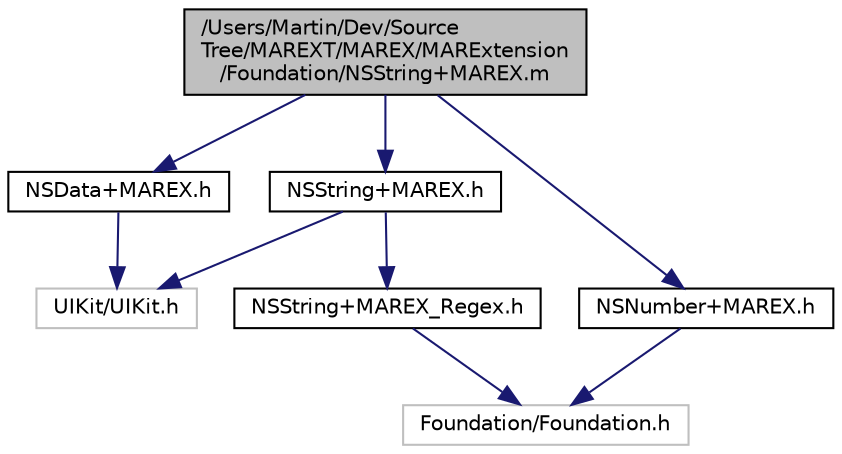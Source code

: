 digraph "/Users/Martin/Dev/SourceTree/MAREXT/MAREX/MARExtension/Foundation/NSString+MAREX.m"
{
  edge [fontname="Helvetica",fontsize="10",labelfontname="Helvetica",labelfontsize="10"];
  node [fontname="Helvetica",fontsize="10",shape=record];
  Node0 [label="/Users/Martin/Dev/Source\lTree/MAREXT/MAREX/MARExtension\l/Foundation/NSString+MAREX.m",height=0.2,width=0.4,color="black", fillcolor="grey75", style="filled", fontcolor="black"];
  Node0 -> Node1 [color="midnightblue",fontsize="10",style="solid",fontname="Helvetica"];
  Node1 [label="NSString+MAREX.h",height=0.2,width=0.4,color="black", fillcolor="white", style="filled",URL="$_n_s_string_09_m_a_r_e_x_8h.html"];
  Node1 -> Node2 [color="midnightblue",fontsize="10",style="solid",fontname="Helvetica"];
  Node2 [label="UIKit/UIKit.h",height=0.2,width=0.4,color="grey75", fillcolor="white", style="filled"];
  Node1 -> Node3 [color="midnightblue",fontsize="10",style="solid",fontname="Helvetica"];
  Node3 [label="NSString+MAREX_Regex.h",height=0.2,width=0.4,color="black", fillcolor="white", style="filled",URL="$_n_s_string_09_m_a_r_e_x___regex_8h.html"];
  Node3 -> Node4 [color="midnightblue",fontsize="10",style="solid",fontname="Helvetica"];
  Node4 [label="Foundation/Foundation.h",height=0.2,width=0.4,color="grey75", fillcolor="white", style="filled"];
  Node0 -> Node5 [color="midnightblue",fontsize="10",style="solid",fontname="Helvetica"];
  Node5 [label="NSData+MAREX.h",height=0.2,width=0.4,color="black", fillcolor="white", style="filled",URL="$_n_s_data_09_m_a_r_e_x_8h.html"];
  Node5 -> Node2 [color="midnightblue",fontsize="10",style="solid",fontname="Helvetica"];
  Node0 -> Node6 [color="midnightblue",fontsize="10",style="solid",fontname="Helvetica"];
  Node6 [label="NSNumber+MAREX.h",height=0.2,width=0.4,color="black", fillcolor="white", style="filled",URL="$_n_s_number_09_m_a_r_e_x_8h.html"];
  Node6 -> Node4 [color="midnightblue",fontsize="10",style="solid",fontname="Helvetica"];
}
